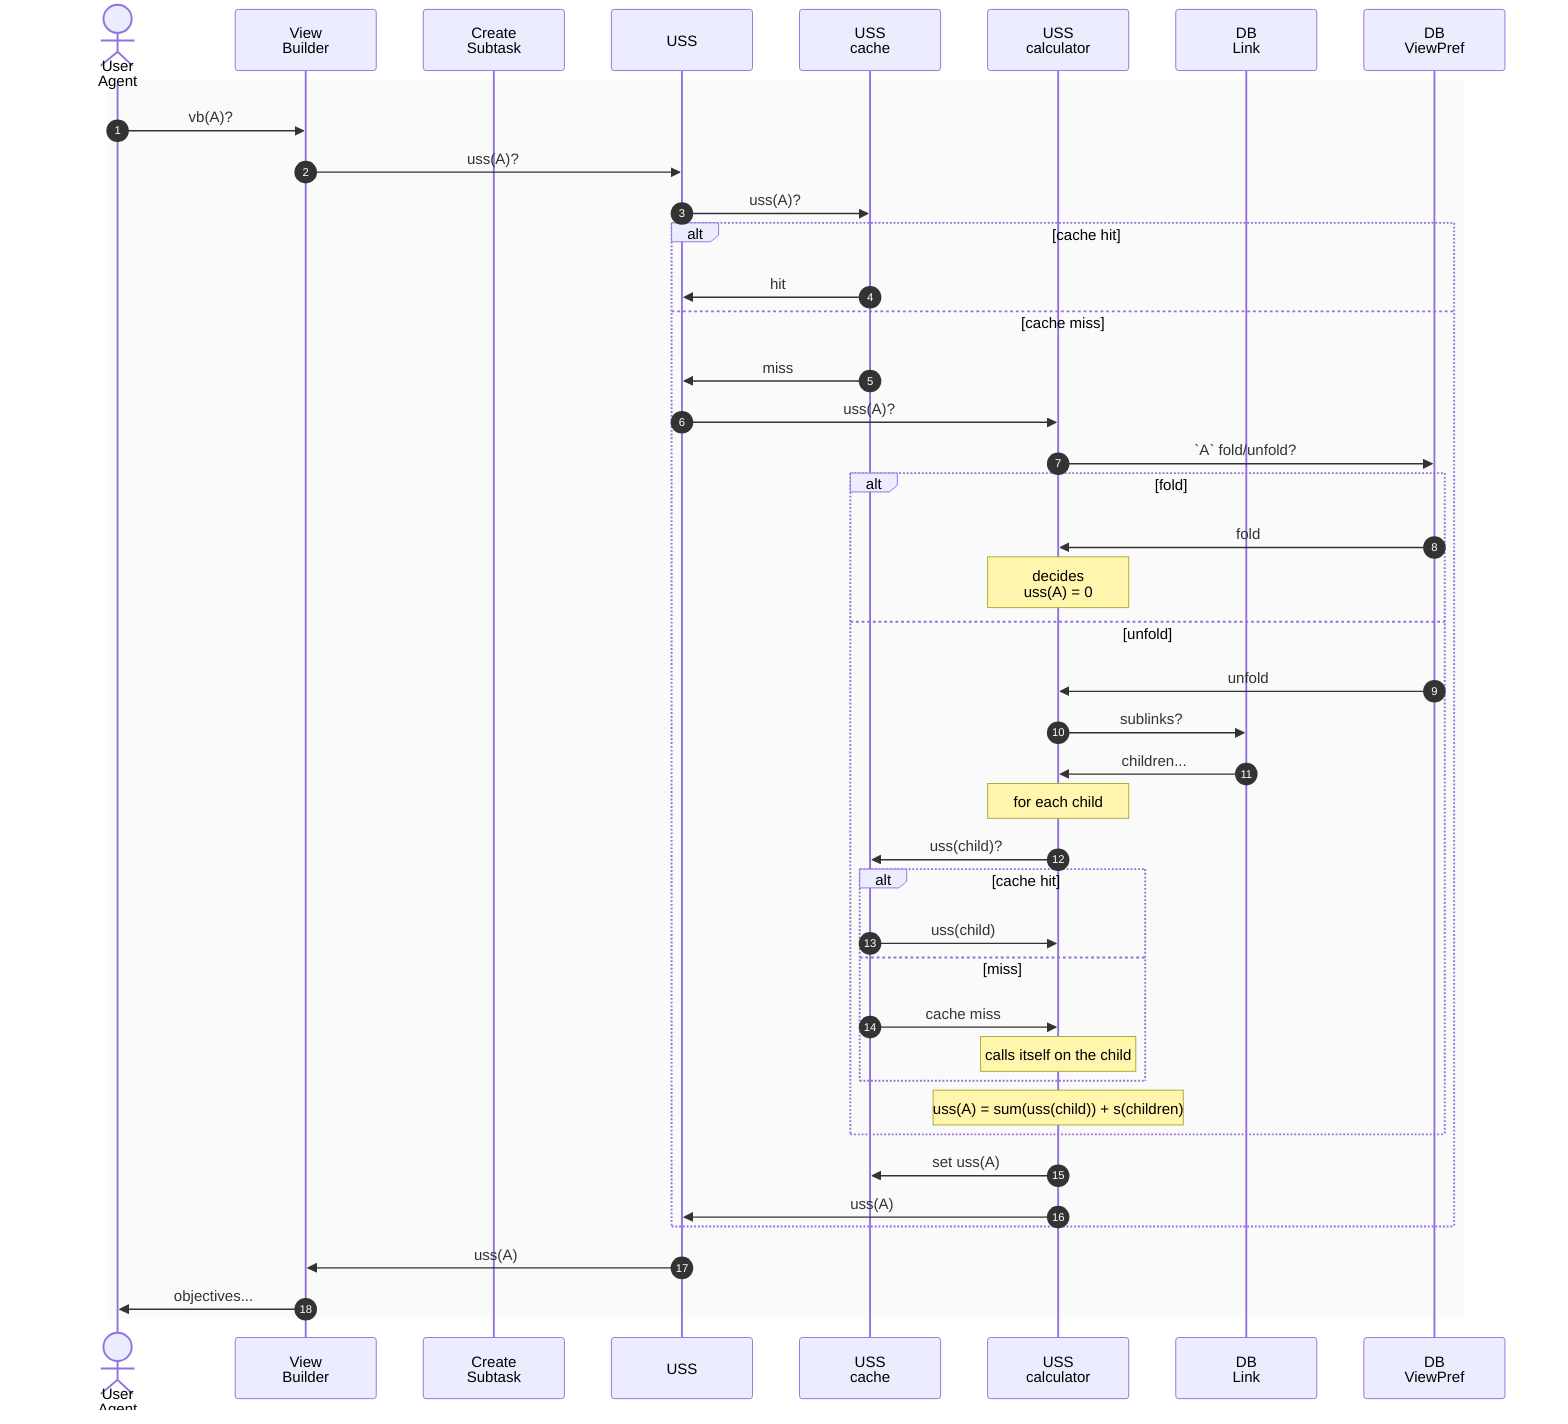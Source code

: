sequenceDiagram
autonumber

actor ua as User<br>Agent
participant vb as View<br>Builder
participant cs as Create<br>Subtask
participant uss as USS
participant cache as USS<br>cache
participant calc as USS<br>calculator
participant lnk as DB<br>Link
participant vp as DB<br>ViewPref

rect rgba(128,128,128,0.04)
  ua->>vb: vb(A)?
  vb->>uss: uss(A)?
  uss->>cache: uss(A)?
  alt cache hit
    cache->>uss: hit
  else cache miss
    cache->>uss: miss
    uss->>calc: uss(A)?
    calc->>vp: `A` fold/unfold?
    alt fold
      vp->>calc: fold
      note over calc: decides<br>uss(A) = 0
    else unfold
      vp->>calc: unfold
      calc->>lnk: sublinks?
      lnk->>calc: children...
      note over calc: for each child
      calc->>cache: uss(child)?
      alt cache hit
        cache->>calc: uss(child)
      else miss
        cache->>calc: cache miss
        note over calc: calls itself on the child
      end
      note over calc: uss(A) = sum(uss(child)) + s(children)
    end
    calc->>cache: set uss(A)
    calc->>uss: uss(A)
  end
  uss->>vb: uss(A)
  vb->>ua: objectives...
end